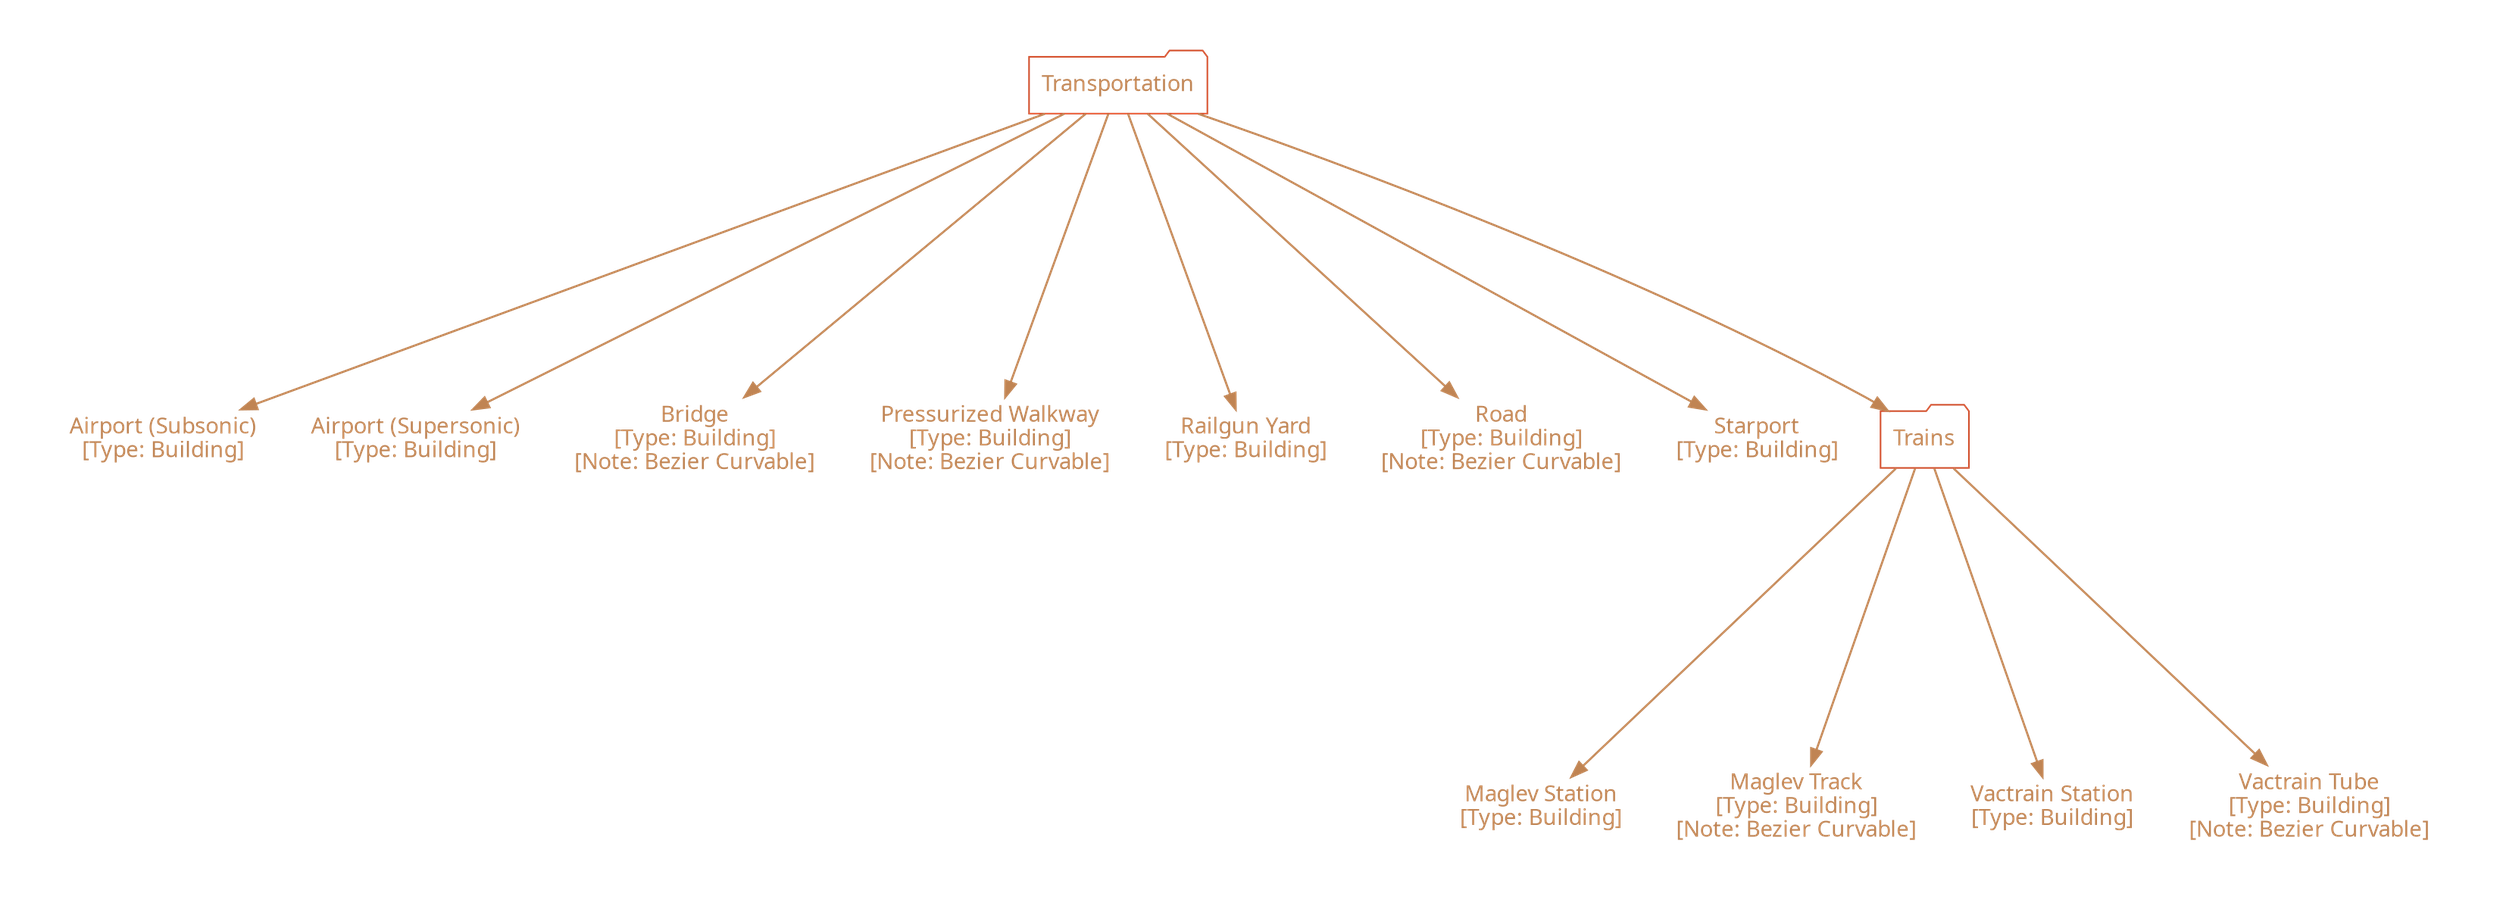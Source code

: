 /*
  This is part of the Avaneya Project Crew Handbook.
  Copyright (C) 2010-2017 Cartesian Theatre™ <info@cartesiantheatre.com>.
  See the file License for copying conditions.
  
  To manually compile:
      $ sudo aptitude install graphviz
      $ twopi -Tpdf Units_User_Basic_Transportation.twopi.gv -o Units_User_Basic_Transportation.pdf
*/

digraph Units_User_Basic_Transportation
{
    // Graph attributes...
	bgcolor="transparent";
	margin="0";
	ratio="auto";
    ranksep="2.5";
    pad="0.5,0.5";
    compound="true";
    overlap="vpsc";
    root="Transportation";

	// Node attributes...
	node[color="#d3502dff"];
	node[fillcolor="gray10"];
    node[fontcolor="#c08453ff"];
    node[fontname="Ubuntu"];
    node[shape="none"]
	
	// Edge attributes...
	edge[color="#c08453ff"];
	edge[penwidth="1.3"];

    // Units...
    "Airport (Subsonic)"[label="Airport (Subsonic)\n[Type: Building]"];
    "Airport (Supersonic)"[label="Airport (Supersonic)\n[Type: Building]"];
    "Bridge"[label="Bridge\n[Type: Building]\n[Note: Bezier Curvable]"];
    "Maglev Station"[label="Maglev Station\n[Type: Building]"];
    "Maglev Track"[label="Maglev Track\n[Type: Building]\n[Note: Bezier Curvable]"];
    "Pressurized Walkway"[label="Pressurized Walkway\n[Type: Building]\n[Note: Bezier Curvable]"];
    "Railgun Yard"[label="Railgun Yard\n[Type: Building]"];
    "Road"[label="Road\n[Type: Building]\n[Note: Bezier Curvable]"];
    "Starport"[label="Starport\n[Type: Building]"];
    "Vactrain Station"[label="Vactrain Station\n[Type: Building]"];
    "Vactrain Tube"[label="Vactrain Tube\n[Type: Building]\n[Note: Bezier Curvable]"];

    // Categorical relations, but not build dependencies...
    "Transportation"[shape="folder"];
        "Transportation" -> "Airport (Subsonic)";
        "Transportation" -> "Airport (Supersonic)";
        "Transportation" -> "Bridge";
        "Transportation" -> "Pressurized Walkway";
        "Transportation" -> "Railgun Yard";
        "Transportation" -> "Road";
        "Transportation" -> "Starport";
        "Trains"[shape="folder"];
        "Transportation" -> "Trains";
            "Trains" -> "Maglev Station";
            "Trains" -> "Maglev Track";
            "Trains" -> "Vactrain Station";
            "Trains" -> "Vactrain Tube";
}
